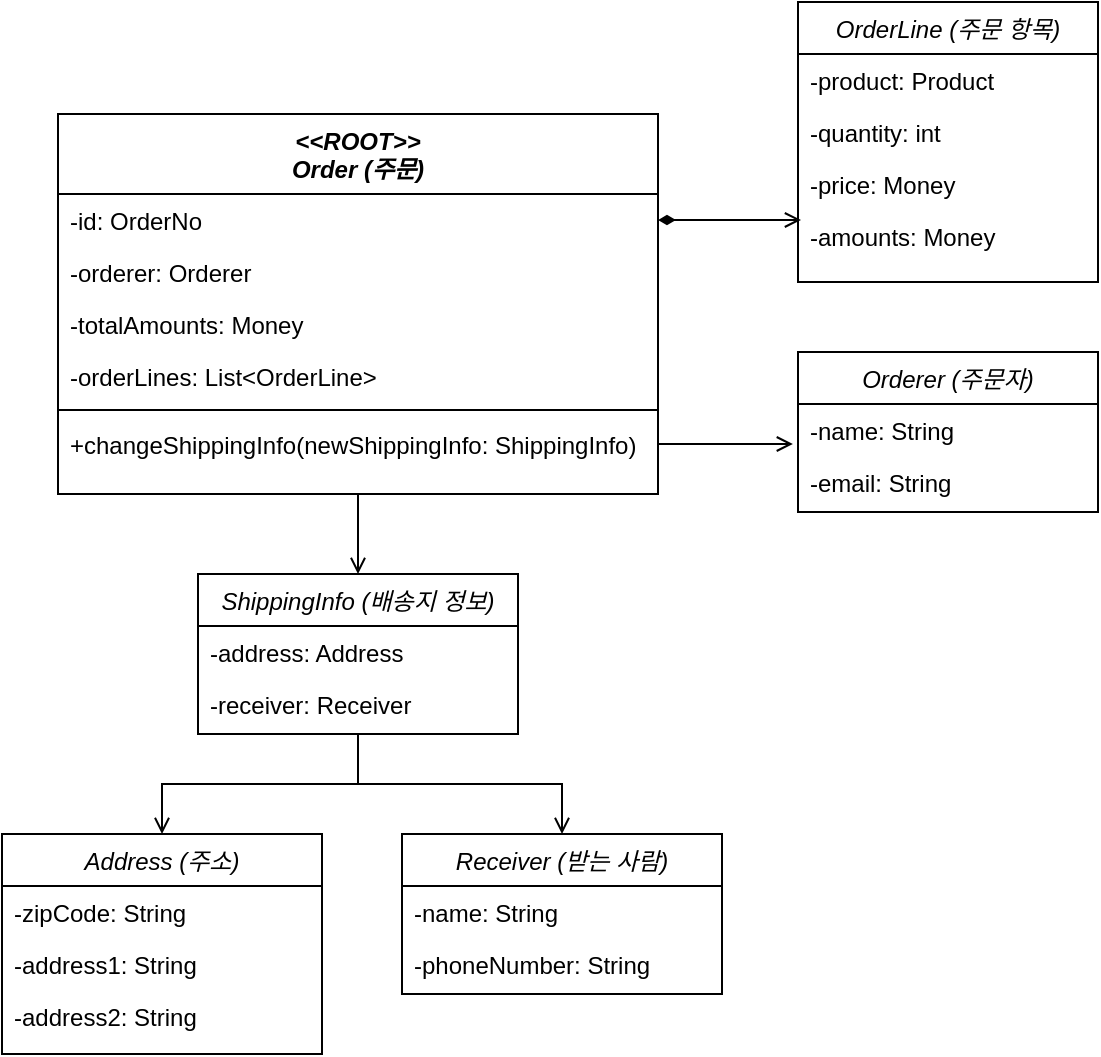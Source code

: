 <mxfile version="24.4.0" type="device">
  <diagram name="페이지-1" id="5HQqBzw8I9kV4k4qsDy2">
    <mxGraphModel dx="1114" dy="894" grid="1" gridSize="10" guides="1" tooltips="1" connect="1" arrows="1" fold="1" page="1" pageScale="1" pageWidth="827" pageHeight="1169" math="0" shadow="0">
      <root>
        <mxCell id="0" />
        <mxCell id="1" parent="0" />
        <mxCell id="k1IveKLibynmMwBNVQWm-35" style="edgeStyle=orthogonalEdgeStyle;rounded=0;orthogonalLoop=1;jettySize=auto;html=1;exitX=0.5;exitY=1;exitDx=0;exitDy=0;entryX=0.5;entryY=0;entryDx=0;entryDy=0;endArrow=open;endFill=0;" edge="1" parent="1" source="k1IveKLibynmMwBNVQWm-1" target="k1IveKLibynmMwBNVQWm-19">
          <mxGeometry relative="1" as="geometry" />
        </mxCell>
        <mxCell id="k1IveKLibynmMwBNVQWm-1" value="&lt;&lt;ROOT&gt;&gt;&#xa;Order (주문)" style="swimlane;fontStyle=3;align=center;verticalAlign=top;childLayout=stackLayout;horizontal=1;startSize=40;horizontalStack=0;resizeParent=1;resizeLast=0;collapsible=1;marginBottom=0;rounded=0;shadow=0;strokeWidth=1;" vertex="1" parent="1">
          <mxGeometry x="60" y="120" width="300" height="190" as="geometry">
            <mxRectangle x="230" y="140" width="160" height="26" as="alternateBounds" />
          </mxGeometry>
        </mxCell>
        <mxCell id="k1IveKLibynmMwBNVQWm-4" value="-id: OrderNo" style="text;align=left;verticalAlign=top;spacingLeft=4;spacingRight=4;overflow=hidden;rotatable=0;points=[[0,0.5],[1,0.5]];portConstraint=eastwest;rounded=0;shadow=0;html=0;" vertex="1" parent="k1IveKLibynmMwBNVQWm-1">
          <mxGeometry y="40" width="300" height="26" as="geometry" />
        </mxCell>
        <mxCell id="k1IveKLibynmMwBNVQWm-5" value="-orderer: Orderer" style="text;align=left;verticalAlign=top;spacingLeft=4;spacingRight=4;overflow=hidden;rotatable=0;points=[[0,0.5],[1,0.5]];portConstraint=eastwest;" vertex="1" parent="k1IveKLibynmMwBNVQWm-1">
          <mxGeometry y="66" width="300" height="26" as="geometry" />
        </mxCell>
        <mxCell id="k1IveKLibynmMwBNVQWm-3" value="-totalAmounts: Money" style="text;align=left;verticalAlign=top;spacingLeft=4;spacingRight=4;overflow=hidden;rotatable=0;points=[[0,0.5],[1,0.5]];portConstraint=eastwest;rounded=0;shadow=0;html=0;" vertex="1" parent="k1IveKLibynmMwBNVQWm-1">
          <mxGeometry y="92" width="300" height="26" as="geometry" />
        </mxCell>
        <mxCell id="k1IveKLibynmMwBNVQWm-2" value="-orderLines: List&lt;OrderLine&gt;" style="text;align=left;verticalAlign=top;spacingLeft=4;spacingRight=4;overflow=hidden;rotatable=0;points=[[0,0.5],[1,0.5]];portConstraint=eastwest;" vertex="1" parent="k1IveKLibynmMwBNVQWm-1">
          <mxGeometry y="118" width="300" height="26" as="geometry" />
        </mxCell>
        <mxCell id="k1IveKLibynmMwBNVQWm-6" value="" style="line;html=1;strokeWidth=1;align=left;verticalAlign=middle;spacingTop=-1;spacingLeft=3;spacingRight=3;rotatable=0;labelPosition=right;points=[];portConstraint=eastwest;" vertex="1" parent="k1IveKLibynmMwBNVQWm-1">
          <mxGeometry y="144" width="300" height="8" as="geometry" />
        </mxCell>
        <mxCell id="k1IveKLibynmMwBNVQWm-7" value="+changeShippingInfo(newShippingInfo: ShippingInfo)" style="text;align=left;verticalAlign=top;spacingLeft=4;spacingRight=4;overflow=hidden;rotatable=0;points=[[0,0.5],[1,0.5]];portConstraint=eastwest;" vertex="1" parent="k1IveKLibynmMwBNVQWm-1">
          <mxGeometry y="152" width="300" height="26" as="geometry" />
        </mxCell>
        <mxCell id="k1IveKLibynmMwBNVQWm-8" value="OrderLine (주문 항목)" style="swimlane;fontStyle=2;align=center;verticalAlign=top;childLayout=stackLayout;horizontal=1;startSize=26;horizontalStack=0;resizeParent=1;resizeLast=0;collapsible=1;marginBottom=0;rounded=0;shadow=0;strokeWidth=1;" vertex="1" parent="1">
          <mxGeometry x="430" y="64" width="150" height="140" as="geometry">
            <mxRectangle x="230" y="140" width="160" height="26" as="alternateBounds" />
          </mxGeometry>
        </mxCell>
        <mxCell id="k1IveKLibynmMwBNVQWm-9" value="-product: Product" style="text;align=left;verticalAlign=top;spacingLeft=4;spacingRight=4;overflow=hidden;rotatable=0;points=[[0,0.5],[1,0.5]];portConstraint=eastwest;" vertex="1" parent="k1IveKLibynmMwBNVQWm-8">
          <mxGeometry y="26" width="150" height="26" as="geometry" />
        </mxCell>
        <mxCell id="k1IveKLibynmMwBNVQWm-11" value="-quantity: int" style="text;align=left;verticalAlign=top;spacingLeft=4;spacingRight=4;overflow=hidden;rotatable=0;points=[[0,0.5],[1,0.5]];portConstraint=eastwest;rounded=0;shadow=0;html=0;" vertex="1" parent="k1IveKLibynmMwBNVQWm-8">
          <mxGeometry y="52" width="150" height="26" as="geometry" />
        </mxCell>
        <mxCell id="k1IveKLibynmMwBNVQWm-10" value="-price: Money" style="text;align=left;verticalAlign=top;spacingLeft=4;spacingRight=4;overflow=hidden;rotatable=0;points=[[0,0.5],[1,0.5]];portConstraint=eastwest;rounded=0;shadow=0;html=0;" vertex="1" parent="k1IveKLibynmMwBNVQWm-8">
          <mxGeometry y="78" width="150" height="26" as="geometry" />
        </mxCell>
        <mxCell id="k1IveKLibynmMwBNVQWm-12" value="-amounts: Money" style="text;align=left;verticalAlign=top;spacingLeft=4;spacingRight=4;overflow=hidden;rotatable=0;points=[[0,0.5],[1,0.5]];portConstraint=eastwest;" vertex="1" parent="k1IveKLibynmMwBNVQWm-8">
          <mxGeometry y="104" width="150" height="26" as="geometry" />
        </mxCell>
        <mxCell id="k1IveKLibynmMwBNVQWm-13" value="Orderer (주문자)" style="swimlane;fontStyle=2;align=center;verticalAlign=top;childLayout=stackLayout;horizontal=1;startSize=26;horizontalStack=0;resizeParent=1;resizeLast=0;collapsible=1;marginBottom=0;rounded=0;shadow=0;strokeWidth=1;" vertex="1" parent="1">
          <mxGeometry x="430" y="239" width="150" height="80" as="geometry">
            <mxRectangle x="230" y="140" width="160" height="26" as="alternateBounds" />
          </mxGeometry>
        </mxCell>
        <mxCell id="k1IveKLibynmMwBNVQWm-14" value="-name: String" style="text;align=left;verticalAlign=top;spacingLeft=4;spacingRight=4;overflow=hidden;rotatable=0;points=[[0,0.5],[1,0.5]];portConstraint=eastwest;" vertex="1" parent="k1IveKLibynmMwBNVQWm-13">
          <mxGeometry y="26" width="150" height="26" as="geometry" />
        </mxCell>
        <mxCell id="k1IveKLibynmMwBNVQWm-15" value="-email: String" style="text;align=left;verticalAlign=top;spacingLeft=4;spacingRight=4;overflow=hidden;rotatable=0;points=[[0,0.5],[1,0.5]];portConstraint=eastwest;rounded=0;shadow=0;html=0;" vertex="1" parent="k1IveKLibynmMwBNVQWm-13">
          <mxGeometry y="52" width="150" height="26" as="geometry" />
        </mxCell>
        <mxCell id="k1IveKLibynmMwBNVQWm-18" style="edgeStyle=orthogonalEdgeStyle;rounded=0;orthogonalLoop=1;jettySize=auto;html=1;entryX=0.5;entryY=0;entryDx=0;entryDy=0;endArrow=open;endFill=0;" edge="1" parent="1" source="k1IveKLibynmMwBNVQWm-19" target="k1IveKLibynmMwBNVQWm-22">
          <mxGeometry relative="1" as="geometry" />
        </mxCell>
        <mxCell id="k1IveKLibynmMwBNVQWm-33" style="edgeStyle=orthogonalEdgeStyle;rounded=0;orthogonalLoop=1;jettySize=auto;html=1;entryX=0.5;entryY=0;entryDx=0;entryDy=0;endArrow=open;endFill=0;" edge="1" parent="1" source="k1IveKLibynmMwBNVQWm-19" target="k1IveKLibynmMwBNVQWm-28">
          <mxGeometry relative="1" as="geometry" />
        </mxCell>
        <mxCell id="k1IveKLibynmMwBNVQWm-19" value="ShippingInfo (배송지 정보)" style="swimlane;fontStyle=2;align=center;verticalAlign=top;childLayout=stackLayout;horizontal=1;startSize=26;horizontalStack=0;resizeParent=1;resizeLast=0;collapsible=1;marginBottom=0;rounded=0;shadow=0;strokeWidth=1;" vertex="1" parent="1">
          <mxGeometry x="130" y="350" width="160" height="80" as="geometry">
            <mxRectangle x="220" y="120" width="160" height="26" as="alternateBounds" />
          </mxGeometry>
        </mxCell>
        <mxCell id="k1IveKLibynmMwBNVQWm-20" value="-address: Address" style="text;align=left;verticalAlign=top;spacingLeft=4;spacingRight=4;overflow=hidden;rotatable=0;points=[[0,0.5],[1,0.5]];portConstraint=eastwest;" vertex="1" parent="k1IveKLibynmMwBNVQWm-19">
          <mxGeometry y="26" width="160" height="26" as="geometry" />
        </mxCell>
        <mxCell id="k1IveKLibynmMwBNVQWm-21" value="-receiver: Receiver" style="text;align=left;verticalAlign=top;spacingLeft=4;spacingRight=4;overflow=hidden;rotatable=0;points=[[0,0.5],[1,0.5]];portConstraint=eastwest;rounded=0;shadow=0;html=0;" vertex="1" parent="k1IveKLibynmMwBNVQWm-19">
          <mxGeometry y="52" width="160" height="26" as="geometry" />
        </mxCell>
        <mxCell id="k1IveKLibynmMwBNVQWm-22" value="Address (주소)" style="swimlane;fontStyle=2;align=center;verticalAlign=top;childLayout=stackLayout;horizontal=1;startSize=26;horizontalStack=0;resizeParent=1;resizeLast=0;collapsible=1;marginBottom=0;rounded=0;shadow=0;strokeWidth=1;" vertex="1" parent="1">
          <mxGeometry x="32" y="480" width="160" height="110" as="geometry">
            <mxRectangle x="30" y="480" width="160" height="26" as="alternateBounds" />
          </mxGeometry>
        </mxCell>
        <mxCell id="k1IveKLibynmMwBNVQWm-23" value="-zipCode: String" style="text;align=left;verticalAlign=top;spacingLeft=4;spacingRight=4;overflow=hidden;rotatable=0;points=[[0,0.5],[1,0.5]];portConstraint=eastwest;" vertex="1" parent="k1IveKLibynmMwBNVQWm-22">
          <mxGeometry y="26" width="160" height="26" as="geometry" />
        </mxCell>
        <mxCell id="k1IveKLibynmMwBNVQWm-24" value="-address1: String&#xa;" style="text;align=left;verticalAlign=top;spacingLeft=4;spacingRight=4;overflow=hidden;rotatable=0;points=[[0,0.5],[1,0.5]];portConstraint=eastwest;rounded=0;shadow=0;html=0;" vertex="1" parent="k1IveKLibynmMwBNVQWm-22">
          <mxGeometry y="52" width="160" height="26" as="geometry" />
        </mxCell>
        <mxCell id="k1IveKLibynmMwBNVQWm-27" value="-address2: String" style="text;align=left;verticalAlign=top;spacingLeft=4;spacingRight=4;overflow=hidden;rotatable=0;points=[[0,0.5],[1,0.5]];portConstraint=eastwest;rounded=0;shadow=0;html=0;" vertex="1" parent="k1IveKLibynmMwBNVQWm-22">
          <mxGeometry y="78" width="160" height="26" as="geometry" />
        </mxCell>
        <mxCell id="k1IveKLibynmMwBNVQWm-28" value="Receiver (받는 사람)" style="swimlane;fontStyle=2;align=center;verticalAlign=top;childLayout=stackLayout;horizontal=1;startSize=26;horizontalStack=0;resizeParent=1;resizeLast=0;collapsible=1;marginBottom=0;rounded=0;shadow=0;strokeWidth=1;" vertex="1" parent="1">
          <mxGeometry x="232" y="480" width="160" height="80" as="geometry">
            <mxRectangle x="30" y="480" width="160" height="26" as="alternateBounds" />
          </mxGeometry>
        </mxCell>
        <mxCell id="k1IveKLibynmMwBNVQWm-29" value="-name: String" style="text;align=left;verticalAlign=top;spacingLeft=4;spacingRight=4;overflow=hidden;rotatable=0;points=[[0,0.5],[1,0.5]];portConstraint=eastwest;" vertex="1" parent="k1IveKLibynmMwBNVQWm-28">
          <mxGeometry y="26" width="160" height="26" as="geometry" />
        </mxCell>
        <mxCell id="k1IveKLibynmMwBNVQWm-30" value="-phoneNumber: String" style="text;align=left;verticalAlign=top;spacingLeft=4;spacingRight=4;overflow=hidden;rotatable=0;points=[[0,0.5],[1,0.5]];portConstraint=eastwest;rounded=0;shadow=0;html=0;" vertex="1" parent="k1IveKLibynmMwBNVQWm-28">
          <mxGeometry y="52" width="160" height="26" as="geometry" />
        </mxCell>
        <mxCell id="k1IveKLibynmMwBNVQWm-36" style="edgeStyle=orthogonalEdgeStyle;rounded=0;orthogonalLoop=1;jettySize=auto;html=1;exitX=1;exitY=0.5;exitDx=0;exitDy=0;entryX=-0.017;entryY=0.769;entryDx=0;entryDy=0;entryPerimeter=0;endArrow=open;endFill=0;" edge="1" parent="1" source="k1IveKLibynmMwBNVQWm-7" target="k1IveKLibynmMwBNVQWm-14">
          <mxGeometry relative="1" as="geometry" />
        </mxCell>
        <mxCell id="k1IveKLibynmMwBNVQWm-37" style="edgeStyle=orthogonalEdgeStyle;rounded=0;orthogonalLoop=1;jettySize=auto;html=1;exitX=1;exitY=0.5;exitDx=0;exitDy=0;entryX=0.01;entryY=0.192;entryDx=0;entryDy=0;entryPerimeter=0;endArrow=open;endFill=0;startArrow=diamondThin;startFill=1;" edge="1" parent="1" source="k1IveKLibynmMwBNVQWm-4" target="k1IveKLibynmMwBNVQWm-12">
          <mxGeometry relative="1" as="geometry" />
        </mxCell>
      </root>
    </mxGraphModel>
  </diagram>
</mxfile>
